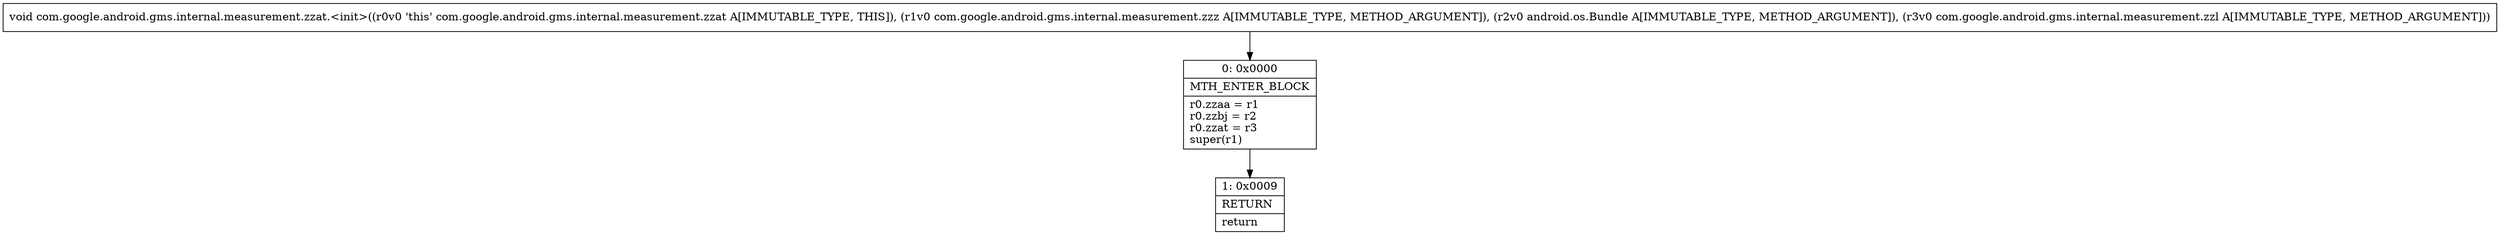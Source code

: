 digraph "CFG forcom.google.android.gms.internal.measurement.zzat.\<init\>(Lcom\/google\/android\/gms\/internal\/measurement\/zzz;Landroid\/os\/Bundle;Lcom\/google\/android\/gms\/internal\/measurement\/zzl;)V" {
Node_0 [shape=record,label="{0\:\ 0x0000|MTH_ENTER_BLOCK\l|r0.zzaa = r1\lr0.zzbj = r2\lr0.zzat = r3\lsuper(r1)\l}"];
Node_1 [shape=record,label="{1\:\ 0x0009|RETURN\l|return\l}"];
MethodNode[shape=record,label="{void com.google.android.gms.internal.measurement.zzat.\<init\>((r0v0 'this' com.google.android.gms.internal.measurement.zzat A[IMMUTABLE_TYPE, THIS]), (r1v0 com.google.android.gms.internal.measurement.zzz A[IMMUTABLE_TYPE, METHOD_ARGUMENT]), (r2v0 android.os.Bundle A[IMMUTABLE_TYPE, METHOD_ARGUMENT]), (r3v0 com.google.android.gms.internal.measurement.zzl A[IMMUTABLE_TYPE, METHOD_ARGUMENT])) }"];
MethodNode -> Node_0;
Node_0 -> Node_1;
}

